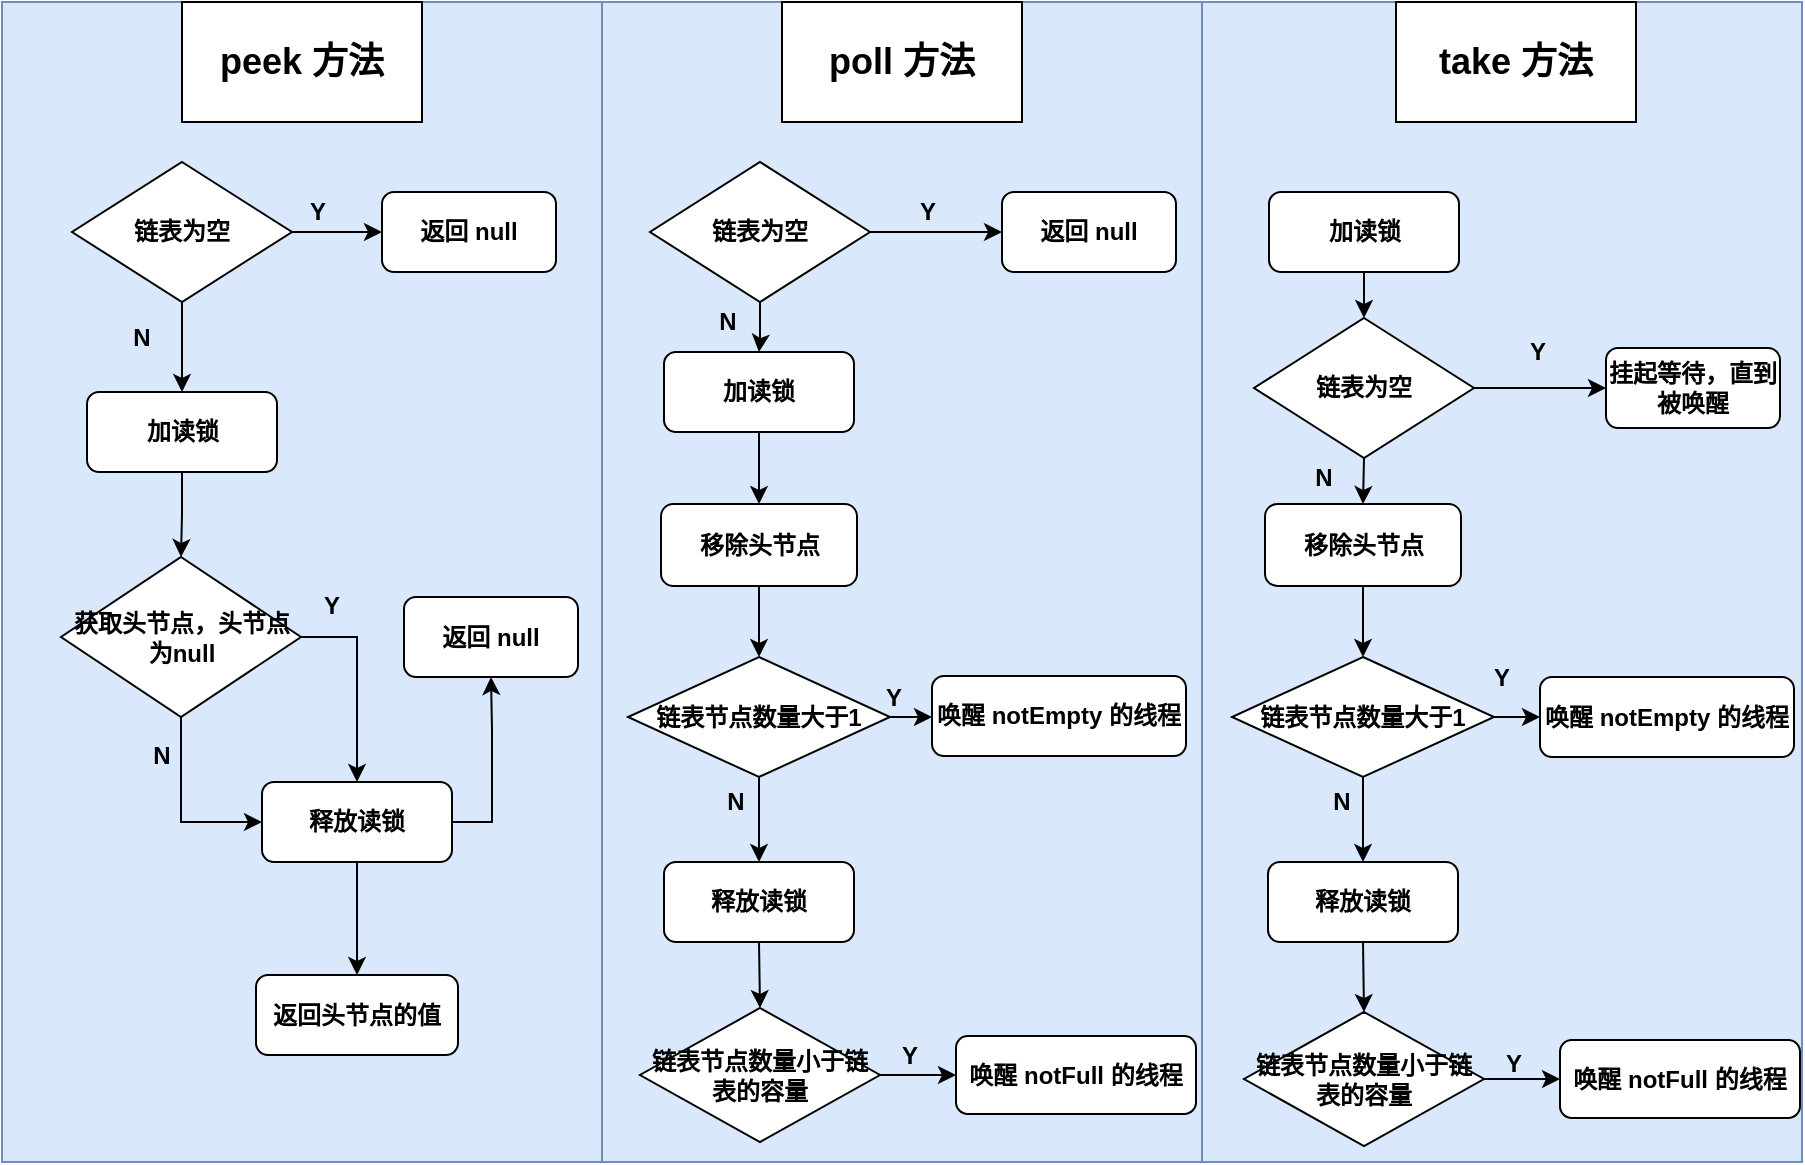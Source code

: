 <mxfile version="12.2.2" type="device" pages="1"><diagram id="Em-LEQt-9WPbyo0RfFBT" name="Page-1"><mxGraphModel dx="1072" dy="792" grid="1" gridSize="10" guides="1" tooltips="1" connect="1" arrows="1" fold="1" page="1" pageScale="1" pageWidth="827" pageHeight="1169" math="0" shadow="0"><root><mxCell id="0"/><mxCell id="1" parent="0"/><mxCell id="tD2OZUvgvKqM2yj7GrYg-2" value="" style="rounded=0;whiteSpace=wrap;html=1;fontStyle=1;fillColor=#dae8fc;strokeColor=#6c8ebf;" parent="1" vertex="1"><mxGeometry x="70" y="80" width="300" height="580" as="geometry"/></mxCell><mxCell id="tD2OZUvgvKqM2yj7GrYg-3" value="" style="rounded=0;whiteSpace=wrap;html=1;fontStyle=1;fillColor=#dae8fc;strokeColor=#6c8ebf;" parent="1" vertex="1"><mxGeometry x="370" y="80" width="300" height="580" as="geometry"/></mxCell><mxCell id="tD2OZUvgvKqM2yj7GrYg-4" value="" style="rounded=0;whiteSpace=wrap;html=1;fontStyle=1;fillColor=#dae8fc;strokeColor=#6c8ebf;" parent="1" vertex="1"><mxGeometry x="670" y="80" width="300" height="580" as="geometry"/></mxCell><mxCell id="tD2OZUvgvKqM2yj7GrYg-5" value="peek 方法" style="rounded=0;whiteSpace=wrap;html=1;fontStyle=1;fontSize=18;" parent="1" vertex="1"><mxGeometry x="160" y="80" width="120" height="60" as="geometry"/></mxCell><mxCell id="tD2OZUvgvKqM2yj7GrYg-6" value="poll 方法" style="rounded=0;whiteSpace=wrap;html=1;fontStyle=1;fontSize=18;" parent="1" vertex="1"><mxGeometry x="460" y="80" width="120" height="60" as="geometry"/></mxCell><mxCell id="tD2OZUvgvKqM2yj7GrYg-7" value="take 方法" style="rounded=0;whiteSpace=wrap;html=1;fontStyle=1;fontSize=18;" parent="1" vertex="1"><mxGeometry x="767" y="80" width="120" height="60" as="geometry"/></mxCell><mxCell id="tD2OZUvgvKqM2yj7GrYg-17" style="edgeStyle=orthogonalEdgeStyle;rounded=0;orthogonalLoop=1;jettySize=auto;html=1;exitX=1;exitY=0.5;exitDx=0;exitDy=0;fontStyle=1" parent="1" source="tD2OZUvgvKqM2yj7GrYg-8" target="tD2OZUvgvKqM2yj7GrYg-9" edge="1"><mxGeometry relative="1" as="geometry"/></mxCell><mxCell id="tD2OZUvgvKqM2yj7GrYg-18" style="edgeStyle=orthogonalEdgeStyle;rounded=0;orthogonalLoop=1;jettySize=auto;html=1;exitX=0.5;exitY=1;exitDx=0;exitDy=0;fontStyle=1" parent="1" source="tD2OZUvgvKqM2yj7GrYg-8" target="tD2OZUvgvKqM2yj7GrYg-10" edge="1"><mxGeometry relative="1" as="geometry"/></mxCell><mxCell id="tD2OZUvgvKqM2yj7GrYg-8" value="链表为空" style="rhombus;whiteSpace=wrap;html=1;fontStyle=1" parent="1" vertex="1"><mxGeometry x="105" y="160" width="110" height="70" as="geometry"/></mxCell><mxCell id="tD2OZUvgvKqM2yj7GrYg-9" value="返回 null" style="rounded=1;whiteSpace=wrap;html=1;fontStyle=1" parent="1" vertex="1"><mxGeometry x="260" y="175" width="87" height="40" as="geometry"/></mxCell><mxCell id="tD2OZUvgvKqM2yj7GrYg-19" style="edgeStyle=orthogonalEdgeStyle;rounded=0;orthogonalLoop=1;jettySize=auto;html=1;exitX=0.5;exitY=1;exitDx=0;exitDy=0;fontStyle=1" parent="1" source="tD2OZUvgvKqM2yj7GrYg-10" target="tD2OZUvgvKqM2yj7GrYg-12" edge="1"><mxGeometry relative="1" as="geometry"/></mxCell><mxCell id="tD2OZUvgvKqM2yj7GrYg-10" value="加读锁" style="rounded=1;whiteSpace=wrap;html=1;fontStyle=1" parent="1" vertex="1"><mxGeometry x="112.5" y="275" width="95" height="40" as="geometry"/></mxCell><mxCell id="DaOeX9Dg2P1kOOHoAYtP-7" style="edgeStyle=orthogonalEdgeStyle;rounded=0;orthogonalLoop=1;jettySize=auto;html=1;exitX=0.5;exitY=1;exitDx=0;exitDy=0;entryX=0;entryY=0.5;entryDx=0;entryDy=0;" parent="1" source="tD2OZUvgvKqM2yj7GrYg-12" target="tD2OZUvgvKqM2yj7GrYg-16" edge="1"><mxGeometry relative="1" as="geometry"/></mxCell><mxCell id="DaOeX9Dg2P1kOOHoAYtP-8" style="edgeStyle=orthogonalEdgeStyle;rounded=0;orthogonalLoop=1;jettySize=auto;html=1;exitX=1;exitY=0.5;exitDx=0;exitDy=0;" parent="1" source="tD2OZUvgvKqM2yj7GrYg-12" target="tD2OZUvgvKqM2yj7GrYg-16" edge="1"><mxGeometry relative="1" as="geometry"/></mxCell><mxCell id="tD2OZUvgvKqM2yj7GrYg-12" value="获取头节点，头节点为null" style="rhombus;whiteSpace=wrap;html=1;fontStyle=1" parent="1" vertex="1"><mxGeometry x="99.5" y="357.5" width="120" height="80" as="geometry"/></mxCell><mxCell id="tD2OZUvgvKqM2yj7GrYg-14" value="返回 null" style="rounded=1;whiteSpace=wrap;html=1;fontStyle=1" parent="1" vertex="1"><mxGeometry x="271" y="377.5" width="87" height="40" as="geometry"/></mxCell><mxCell id="tD2OZUvgvKqM2yj7GrYg-15" value="返回头节点的值" style="rounded=1;whiteSpace=wrap;html=1;fontStyle=1" parent="1" vertex="1"><mxGeometry x="197" y="566.5" width="101" height="40" as="geometry"/></mxCell><mxCell id="DaOeX9Dg2P1kOOHoAYtP-5" style="edgeStyle=orthogonalEdgeStyle;rounded=0;orthogonalLoop=1;jettySize=auto;html=1;exitX=1;exitY=0.5;exitDx=0;exitDy=0;entryX=0.5;entryY=1;entryDx=0;entryDy=0;" parent="1" source="tD2OZUvgvKqM2yj7GrYg-16" target="tD2OZUvgvKqM2yj7GrYg-14" edge="1"><mxGeometry relative="1" as="geometry"/></mxCell><mxCell id="DaOeX9Dg2P1kOOHoAYtP-9" style="edgeStyle=orthogonalEdgeStyle;rounded=0;orthogonalLoop=1;jettySize=auto;html=1;exitX=0.5;exitY=1;exitDx=0;exitDy=0;" parent="1" source="tD2OZUvgvKqM2yj7GrYg-16" target="tD2OZUvgvKqM2yj7GrYg-15" edge="1"><mxGeometry relative="1" as="geometry"/></mxCell><mxCell id="tD2OZUvgvKqM2yj7GrYg-16" value="释放读锁" style="rounded=1;whiteSpace=wrap;html=1;fontStyle=1" parent="1" vertex="1"><mxGeometry x="200" y="470" width="95" height="40" as="geometry"/></mxCell><mxCell id="tD2OZUvgvKqM2yj7GrYg-25" style="edgeStyle=orthogonalEdgeStyle;rounded=0;orthogonalLoop=1;jettySize=auto;html=1;exitX=1;exitY=0.5;exitDx=0;exitDy=0;entryX=0;entryY=0.5;entryDx=0;entryDy=0;fontStyle=1" parent="1" source="tD2OZUvgvKqM2yj7GrYg-23" target="tD2OZUvgvKqM2yj7GrYg-24" edge="1"><mxGeometry relative="1" as="geometry"/></mxCell><mxCell id="tD2OZUvgvKqM2yj7GrYg-38" style="edgeStyle=orthogonalEdgeStyle;rounded=0;orthogonalLoop=1;jettySize=auto;html=1;exitX=0.5;exitY=1;exitDx=0;exitDy=0;fontStyle=1" parent="1" source="tD2OZUvgvKqM2yj7GrYg-23" target="tD2OZUvgvKqM2yj7GrYg-26" edge="1"><mxGeometry relative="1" as="geometry"/></mxCell><mxCell id="tD2OZUvgvKqM2yj7GrYg-23" value="链表为空" style="rhombus;whiteSpace=wrap;html=1;fontStyle=1" parent="1" vertex="1"><mxGeometry x="394" y="160" width="110" height="70" as="geometry"/></mxCell><mxCell id="tD2OZUvgvKqM2yj7GrYg-24" value="返回 null" style="rounded=1;whiteSpace=wrap;html=1;fontStyle=1" parent="1" vertex="1"><mxGeometry x="570" y="175" width="87" height="40" as="geometry"/></mxCell><mxCell id="tD2OZUvgvKqM2yj7GrYg-39" style="edgeStyle=orthogonalEdgeStyle;rounded=0;orthogonalLoop=1;jettySize=auto;html=1;exitX=0.5;exitY=1;exitDx=0;exitDy=0;fontStyle=1" parent="1" source="tD2OZUvgvKqM2yj7GrYg-26" target="tD2OZUvgvKqM2yj7GrYg-27" edge="1"><mxGeometry relative="1" as="geometry"/></mxCell><mxCell id="tD2OZUvgvKqM2yj7GrYg-26" value="加读锁" style="rounded=1;whiteSpace=wrap;html=1;fontStyle=1" parent="1" vertex="1"><mxGeometry x="401" y="255" width="95" height="40" as="geometry"/></mxCell><mxCell id="tD2OZUvgvKqM2yj7GrYg-40" style="edgeStyle=orthogonalEdgeStyle;rounded=0;orthogonalLoop=1;jettySize=auto;html=1;exitX=0.5;exitY=1;exitDx=0;exitDy=0;fontStyle=1" parent="1" source="tD2OZUvgvKqM2yj7GrYg-27" target="tD2OZUvgvKqM2yj7GrYg-28" edge="1"><mxGeometry relative="1" as="geometry"/></mxCell><mxCell id="tD2OZUvgvKqM2yj7GrYg-27" value="移除头节点" style="rounded=1;whiteSpace=wrap;html=1;fontStyle=1" parent="1" vertex="1"><mxGeometry x="399.5" y="331" width="98" height="41" as="geometry"/></mxCell><mxCell id="tD2OZUvgvKqM2yj7GrYg-35" style="edgeStyle=orthogonalEdgeStyle;rounded=0;orthogonalLoop=1;jettySize=auto;html=1;exitX=1;exitY=0.5;exitDx=0;exitDy=0;entryX=0;entryY=0.5;entryDx=0;entryDy=0;fontStyle=1" parent="1" source="tD2OZUvgvKqM2yj7GrYg-28" target="tD2OZUvgvKqM2yj7GrYg-29" edge="1"><mxGeometry relative="1" as="geometry"/></mxCell><mxCell id="tD2OZUvgvKqM2yj7GrYg-41" style="edgeStyle=orthogonalEdgeStyle;rounded=0;orthogonalLoop=1;jettySize=auto;html=1;exitX=0.5;exitY=1;exitDx=0;exitDy=0;fontStyle=1" parent="1" source="tD2OZUvgvKqM2yj7GrYg-28" target="tD2OZUvgvKqM2yj7GrYg-31" edge="1"><mxGeometry relative="1" as="geometry"/></mxCell><mxCell id="tD2OZUvgvKqM2yj7GrYg-28" value="链表节点数量大于1" style="rhombus;whiteSpace=wrap;html=1;fontStyle=1" parent="1" vertex="1"><mxGeometry x="383" y="407.5" width="131" height="60" as="geometry"/></mxCell><mxCell id="tD2OZUvgvKqM2yj7GrYg-29" value="唤醒 notEmpty 的线程" style="rounded=1;whiteSpace=wrap;html=1;fontStyle=1" parent="1" vertex="1"><mxGeometry x="535" y="417" width="127" height="40" as="geometry"/></mxCell><mxCell id="tD2OZUvgvKqM2yj7GrYg-37" style="edgeStyle=orthogonalEdgeStyle;rounded=0;orthogonalLoop=1;jettySize=auto;html=1;exitX=0.5;exitY=1;exitDx=0;exitDy=0;entryX=0.5;entryY=0;entryDx=0;entryDy=0;fontStyle=1" parent="1" source="tD2OZUvgvKqM2yj7GrYg-31" target="tD2OZUvgvKqM2yj7GrYg-32" edge="1"><mxGeometry relative="1" as="geometry"/></mxCell><mxCell id="tD2OZUvgvKqM2yj7GrYg-31" value="释放读锁" style="rounded=1;whiteSpace=wrap;html=1;fontStyle=1" parent="1" vertex="1"><mxGeometry x="401" y="510" width="95" height="40" as="geometry"/></mxCell><mxCell id="tD2OZUvgvKqM2yj7GrYg-36" style="edgeStyle=orthogonalEdgeStyle;rounded=0;orthogonalLoop=1;jettySize=auto;html=1;exitX=1;exitY=0.5;exitDx=0;exitDy=0;fontStyle=1" parent="1" source="tD2OZUvgvKqM2yj7GrYg-32" target="tD2OZUvgvKqM2yj7GrYg-33" edge="1"><mxGeometry relative="1" as="geometry"/></mxCell><mxCell id="tD2OZUvgvKqM2yj7GrYg-32" value="链表节点数量小于链表的容量" style="rhombus;whiteSpace=wrap;html=1;fontStyle=1" parent="1" vertex="1"><mxGeometry x="389" y="583" width="120" height="67" as="geometry"/></mxCell><mxCell id="tD2OZUvgvKqM2yj7GrYg-33" value="唤醒 notFull 的线程" style="rounded=1;whiteSpace=wrap;html=1;fontStyle=1" parent="1" vertex="1"><mxGeometry x="547" y="597" width="120" height="39" as="geometry"/></mxCell><mxCell id="tD2OZUvgvKqM2yj7GrYg-42" style="edgeStyle=orthogonalEdgeStyle;rounded=0;orthogonalLoop=1;jettySize=auto;html=1;exitX=1;exitY=0.5;exitDx=0;exitDy=0;entryX=0;entryY=0.5;entryDx=0;entryDy=0;fontStyle=1" parent="1" source="tD2OZUvgvKqM2yj7GrYg-44" target="tD2OZUvgvKqM2yj7GrYg-45" edge="1"><mxGeometry relative="1" as="geometry"/></mxCell><mxCell id="tD2OZUvgvKqM2yj7GrYg-66" style="edgeStyle=orthogonalEdgeStyle;rounded=0;orthogonalLoop=1;jettySize=auto;html=1;exitX=0.5;exitY=1;exitDx=0;exitDy=0;entryX=0.5;entryY=0;entryDx=0;entryDy=0;fontStyle=1" parent="1" source="tD2OZUvgvKqM2yj7GrYg-44" target="tD2OZUvgvKqM2yj7GrYg-49" edge="1"><mxGeometry relative="1" as="geometry"/></mxCell><mxCell id="tD2OZUvgvKqM2yj7GrYg-44" value="链表为空" style="rhombus;whiteSpace=wrap;html=1;fontStyle=1" parent="1" vertex="1"><mxGeometry x="696" y="238" width="110" height="70" as="geometry"/></mxCell><mxCell id="tD2OZUvgvKqM2yj7GrYg-45" value="挂起等待，直到被唤醒" style="rounded=1;whiteSpace=wrap;html=1;fontStyle=1" parent="1" vertex="1"><mxGeometry x="872" y="253" width="87" height="40" as="geometry"/></mxCell><mxCell id="tD2OZUvgvKqM2yj7GrYg-59" style="edgeStyle=orthogonalEdgeStyle;rounded=0;orthogonalLoop=1;jettySize=auto;html=1;exitX=0.5;exitY=1;exitDx=0;exitDy=0;fontStyle=1" parent="1" source="tD2OZUvgvKqM2yj7GrYg-47" target="tD2OZUvgvKqM2yj7GrYg-44" edge="1"><mxGeometry relative="1" as="geometry"/></mxCell><mxCell id="tD2OZUvgvKqM2yj7GrYg-47" value="加读锁" style="rounded=1;whiteSpace=wrap;html=1;fontStyle=1" parent="1" vertex="1"><mxGeometry x="703.5" y="175" width="95" height="40" as="geometry"/></mxCell><mxCell id="tD2OZUvgvKqM2yj7GrYg-48" style="edgeStyle=orthogonalEdgeStyle;rounded=0;orthogonalLoop=1;jettySize=auto;html=1;exitX=0.5;exitY=1;exitDx=0;exitDy=0;fontStyle=1" parent="1" source="tD2OZUvgvKqM2yj7GrYg-49" target="tD2OZUvgvKqM2yj7GrYg-52" edge="1"><mxGeometry relative="1" as="geometry"/></mxCell><mxCell id="tD2OZUvgvKqM2yj7GrYg-49" value="移除头节点" style="rounded=1;whiteSpace=wrap;html=1;fontStyle=1" parent="1" vertex="1"><mxGeometry x="701.5" y="331" width="98" height="41" as="geometry"/></mxCell><mxCell id="tD2OZUvgvKqM2yj7GrYg-51" style="edgeStyle=orthogonalEdgeStyle;rounded=0;orthogonalLoop=1;jettySize=auto;html=1;exitX=0.5;exitY=1;exitDx=0;exitDy=0;fontStyle=1" parent="1" source="tD2OZUvgvKqM2yj7GrYg-52" target="tD2OZUvgvKqM2yj7GrYg-55" edge="1"><mxGeometry relative="1" as="geometry"/></mxCell><mxCell id="tD2OZUvgvKqM2yj7GrYg-71" style="edgeStyle=orthogonalEdgeStyle;rounded=0;orthogonalLoop=1;jettySize=auto;html=1;exitX=1;exitY=0.5;exitDx=0;exitDy=0;" parent="1" source="tD2OZUvgvKqM2yj7GrYg-52" target="tD2OZUvgvKqM2yj7GrYg-53" edge="1"><mxGeometry relative="1" as="geometry"/></mxCell><mxCell id="tD2OZUvgvKqM2yj7GrYg-52" value="链表节点数量大于1" style="rhombus;whiteSpace=wrap;html=1;fontStyle=1" parent="1" vertex="1"><mxGeometry x="685" y="407.5" width="131" height="60" as="geometry"/></mxCell><mxCell id="tD2OZUvgvKqM2yj7GrYg-53" value="唤醒 notEmpty 的线程" style="rounded=1;whiteSpace=wrap;html=1;fontStyle=1" parent="1" vertex="1"><mxGeometry x="839" y="417.5" width="127" height="40" as="geometry"/></mxCell><mxCell id="tD2OZUvgvKqM2yj7GrYg-54" style="edgeStyle=orthogonalEdgeStyle;rounded=0;orthogonalLoop=1;jettySize=auto;html=1;exitX=0.5;exitY=1;exitDx=0;exitDy=0;entryX=0.5;entryY=0;entryDx=0;entryDy=0;fontStyle=1" parent="1" source="tD2OZUvgvKqM2yj7GrYg-55" target="tD2OZUvgvKqM2yj7GrYg-57" edge="1"><mxGeometry relative="1" as="geometry"/></mxCell><mxCell id="tD2OZUvgvKqM2yj7GrYg-55" value="释放读锁" style="rounded=1;whiteSpace=wrap;html=1;fontStyle=1" parent="1" vertex="1"><mxGeometry x="703" y="510" width="95" height="40" as="geometry"/></mxCell><mxCell id="tD2OZUvgvKqM2yj7GrYg-60" style="edgeStyle=orthogonalEdgeStyle;rounded=0;orthogonalLoop=1;jettySize=auto;html=1;exitX=1;exitY=0.5;exitDx=0;exitDy=0;fontStyle=1" parent="1" source="tD2OZUvgvKqM2yj7GrYg-57" target="tD2OZUvgvKqM2yj7GrYg-58" edge="1"><mxGeometry relative="1" as="geometry"/></mxCell><mxCell id="tD2OZUvgvKqM2yj7GrYg-57" value="链表节点数量小于链表的容量" style="rhombus;whiteSpace=wrap;html=1;fontStyle=1" parent="1" vertex="1"><mxGeometry x="691" y="585" width="120" height="67" as="geometry"/></mxCell><mxCell id="tD2OZUvgvKqM2yj7GrYg-58" value="唤醒 notFull 的线程" style="rounded=1;whiteSpace=wrap;html=1;fontStyle=1" parent="1" vertex="1"><mxGeometry x="849" y="599" width="120" height="39" as="geometry"/></mxCell><mxCell id="tD2OZUvgvKqM2yj7GrYg-62" value="Y" style="text;html=1;strokeColor=none;fillColor=none;align=center;verticalAlign=middle;whiteSpace=wrap;rounded=0;fontStyle=1" parent="1" vertex="1"><mxGeometry x="207.5" y="175" width="40" height="20" as="geometry"/></mxCell><mxCell id="tD2OZUvgvKqM2yj7GrYg-63" value="Y" style="text;html=1;strokeColor=none;fillColor=none;align=center;verticalAlign=middle;whiteSpace=wrap;rounded=0;fontStyle=1" parent="1" vertex="1"><mxGeometry x="215" y="372" width="40" height="20" as="geometry"/></mxCell><mxCell id="tD2OZUvgvKqM2yj7GrYg-64" value="Y" style="text;html=1;strokeColor=none;fillColor=none;align=center;verticalAlign=middle;whiteSpace=wrap;rounded=0;fontStyle=1" parent="1" vertex="1"><mxGeometry x="513" y="175" width="40" height="20" as="geometry"/></mxCell><mxCell id="tD2OZUvgvKqM2yj7GrYg-65" value="Y" style="text;html=1;strokeColor=none;fillColor=none;align=center;verticalAlign=middle;whiteSpace=wrap;rounded=0;fontStyle=1" parent="1" vertex="1"><mxGeometry x="818" y="245" width="40" height="20" as="geometry"/></mxCell><mxCell id="tD2OZUvgvKqM2yj7GrYg-67" value="Y" style="text;html=1;strokeColor=none;fillColor=none;align=center;verticalAlign=middle;whiteSpace=wrap;rounded=0;fontStyle=1" parent="1" vertex="1"><mxGeometry x="496" y="418" width="40" height="20" as="geometry"/></mxCell><mxCell id="tD2OZUvgvKqM2yj7GrYg-68" value="Y" style="text;html=1;strokeColor=none;fillColor=none;align=center;verticalAlign=middle;whiteSpace=wrap;rounded=0;fontStyle=1" parent="1" vertex="1"><mxGeometry x="800" y="408" width="40" height="20" as="geometry"/></mxCell><mxCell id="tD2OZUvgvKqM2yj7GrYg-69" value="Y" style="text;html=1;strokeColor=none;fillColor=none;align=center;verticalAlign=middle;whiteSpace=wrap;rounded=0;fontStyle=1" parent="1" vertex="1"><mxGeometry x="504" y="596.5" width="40" height="20" as="geometry"/></mxCell><mxCell id="tD2OZUvgvKqM2yj7GrYg-70" value="Y" style="text;html=1;strokeColor=none;fillColor=none;align=center;verticalAlign=middle;whiteSpace=wrap;rounded=0;fontStyle=1" parent="1" vertex="1"><mxGeometry x="806" y="600.5" width="40" height="20" as="geometry"/></mxCell><mxCell id="tD2OZUvgvKqM2yj7GrYg-72" value="N" style="text;html=1;strokeColor=none;fillColor=none;align=center;verticalAlign=middle;whiteSpace=wrap;rounded=0;fontStyle=1" parent="1" vertex="1"><mxGeometry x="120" y="238" width="40" height="20" as="geometry"/></mxCell><mxCell id="tD2OZUvgvKqM2yj7GrYg-73" value="N" style="text;html=1;strokeColor=none;fillColor=none;align=center;verticalAlign=middle;whiteSpace=wrap;rounded=0;fontStyle=1" parent="1" vertex="1"><mxGeometry x="130" y="447" width="40" height="20" as="geometry"/></mxCell><mxCell id="tD2OZUvgvKqM2yj7GrYg-74" value="N" style="text;html=1;strokeColor=none;fillColor=none;align=center;verticalAlign=middle;whiteSpace=wrap;rounded=0;fontStyle=1" parent="1" vertex="1"><mxGeometry x="413" y="230" width="40" height="20" as="geometry"/></mxCell><mxCell id="tD2OZUvgvKqM2yj7GrYg-75" value="N" style="text;html=1;strokeColor=none;fillColor=none;align=center;verticalAlign=middle;whiteSpace=wrap;rounded=0;fontStyle=1" parent="1" vertex="1"><mxGeometry x="417" y="470" width="40" height="20" as="geometry"/></mxCell><mxCell id="tD2OZUvgvKqM2yj7GrYg-76" value="N" style="text;html=1;strokeColor=none;fillColor=none;align=center;verticalAlign=middle;whiteSpace=wrap;rounded=0;fontStyle=1" parent="1" vertex="1"><mxGeometry x="710.5" y="308" width="40" height="20" as="geometry"/></mxCell><mxCell id="tD2OZUvgvKqM2yj7GrYg-77" value="N" style="text;html=1;strokeColor=none;fillColor=none;align=center;verticalAlign=middle;whiteSpace=wrap;rounded=0;fontStyle=1" parent="1" vertex="1"><mxGeometry x="720" y="470" width="40" height="20" as="geometry"/></mxCell></root></mxGraphModel></diagram></mxfile>